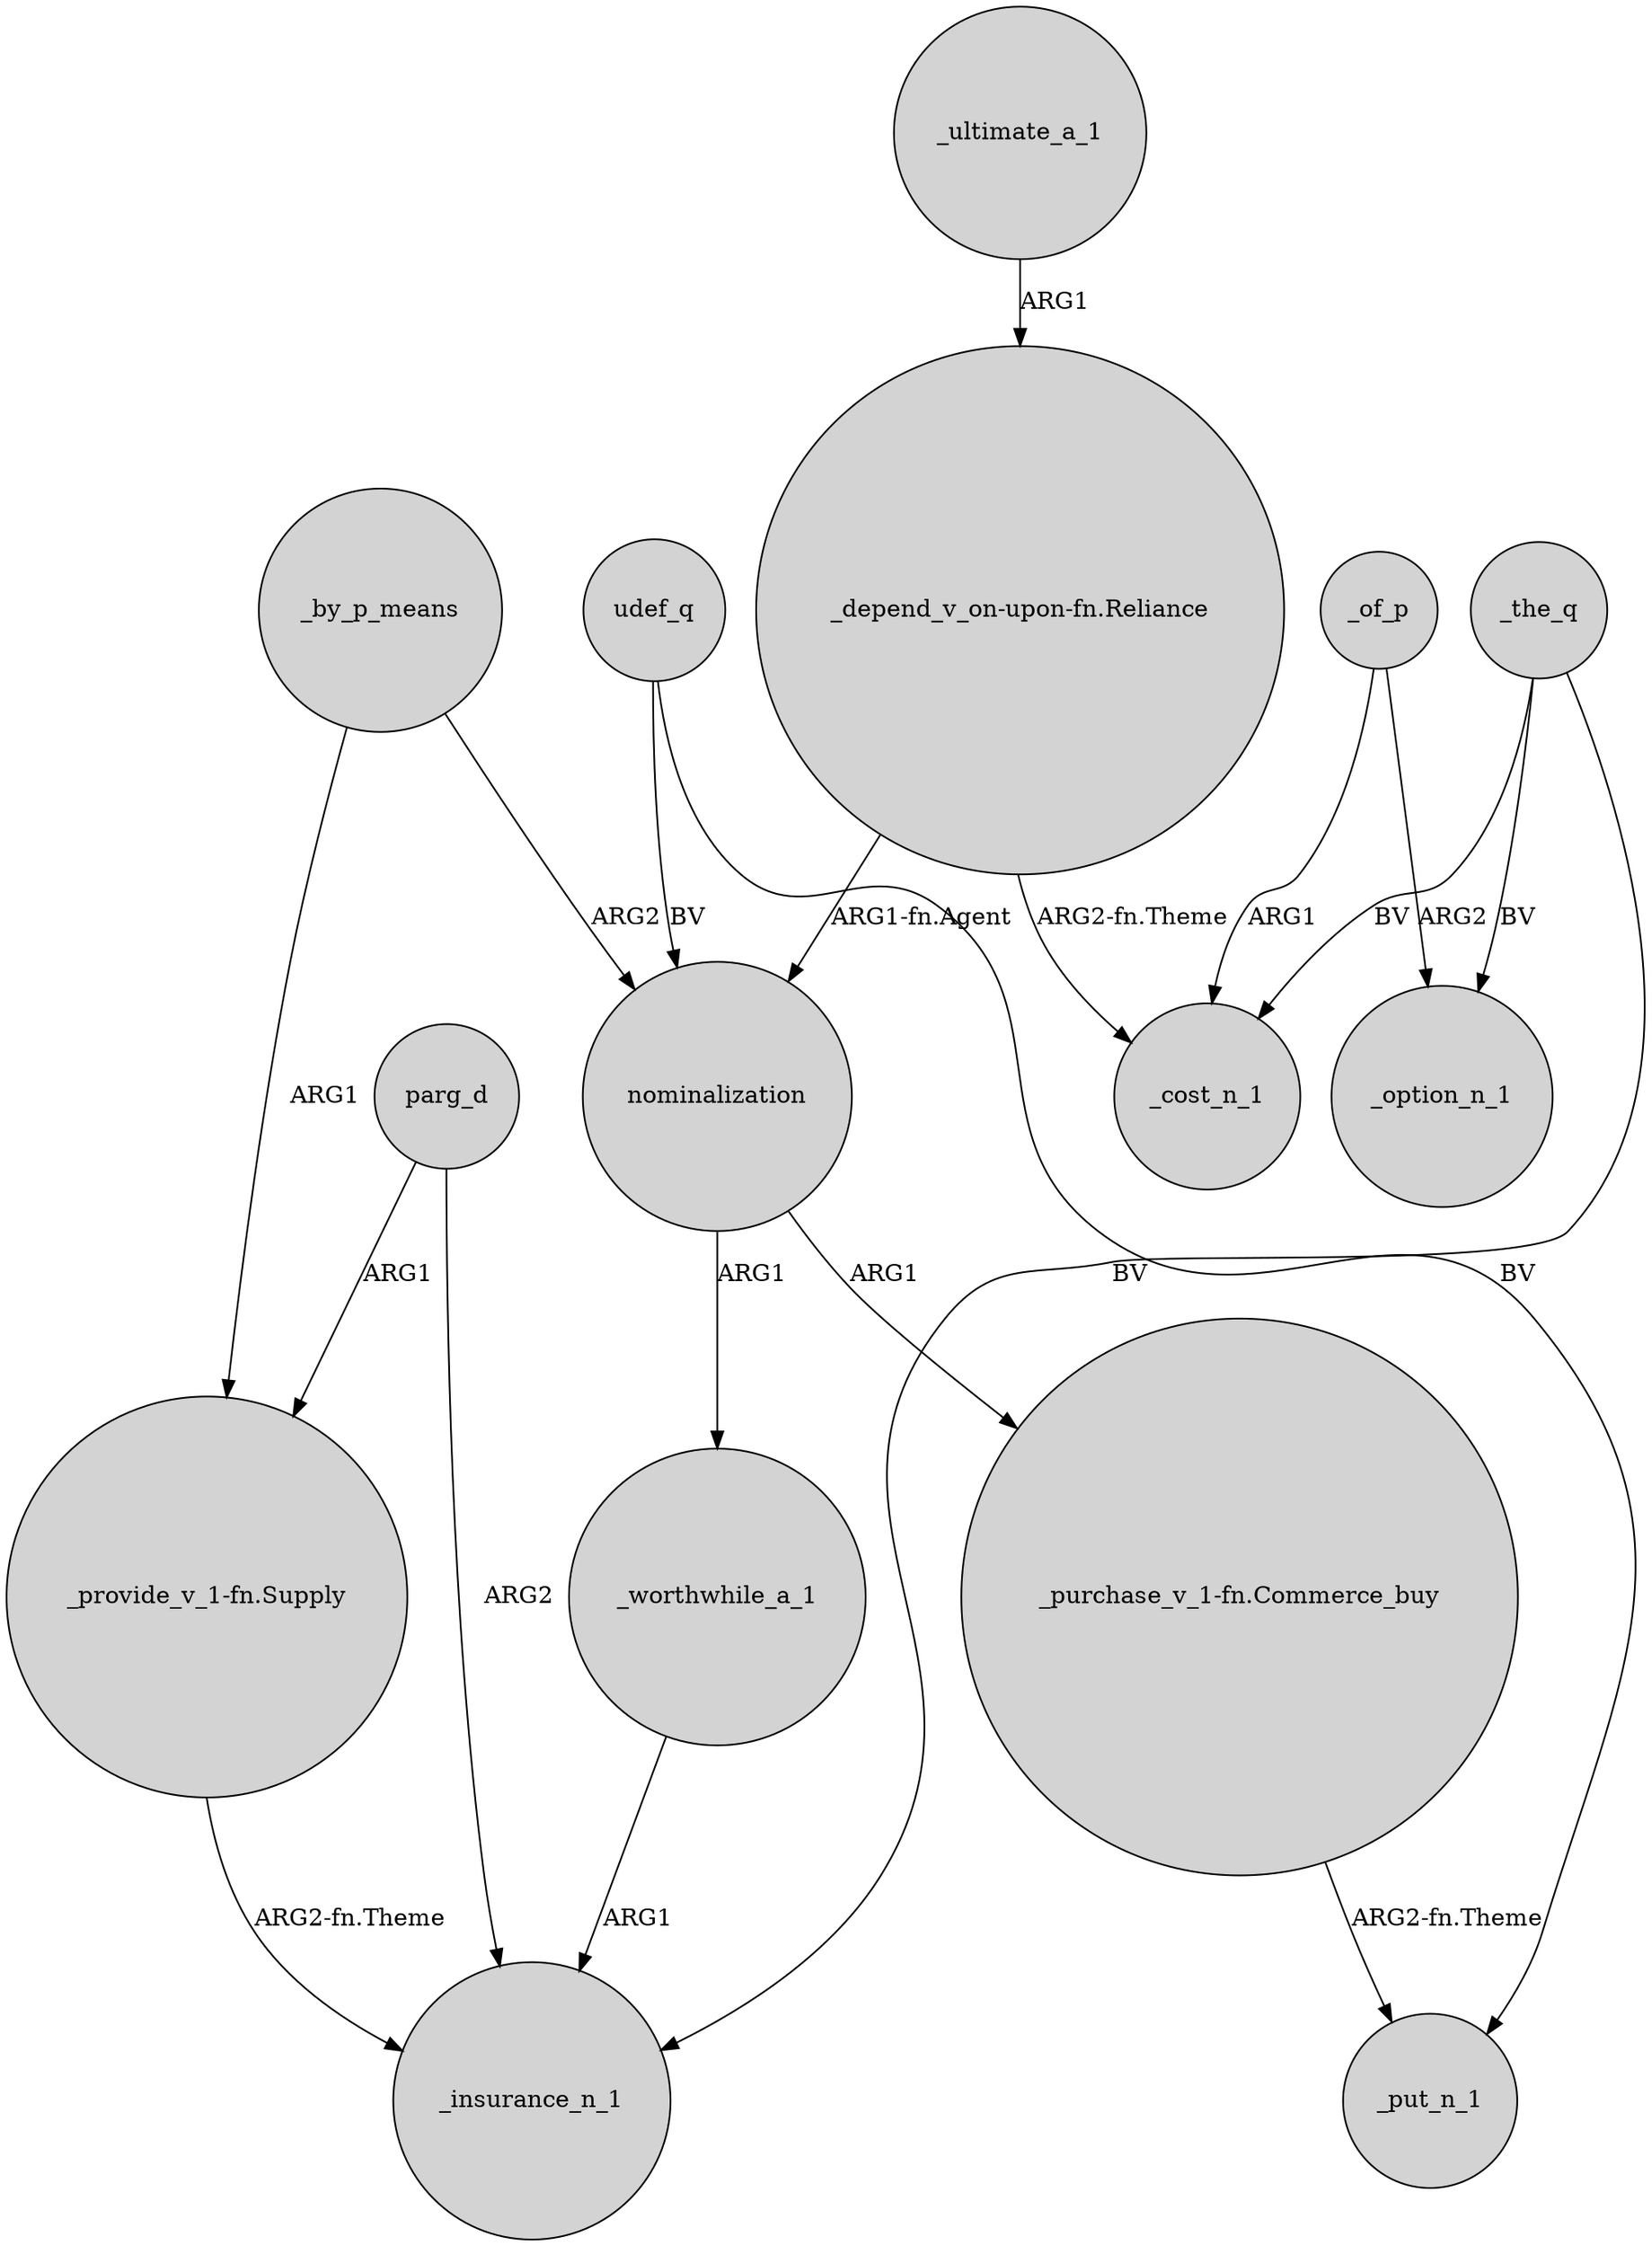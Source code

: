 digraph {
	node [shape=circle style=filled]
	_the_q -> _insurance_n_1 [label=BV]
	_by_p_means -> nominalization [label=ARG2]
	"_purchase_v_1-fn.Commerce_buy" -> _put_n_1 [label="ARG2-fn.Theme"]
	_the_q -> _option_n_1 [label=BV]
	"_depend_v_on-upon-fn.Reliance" -> _cost_n_1 [label="ARG2-fn.Theme"]
	_by_p_means -> "_provide_v_1-fn.Supply" [label=ARG1]
	"_provide_v_1-fn.Supply" -> _insurance_n_1 [label="ARG2-fn.Theme"]
	_the_q -> _cost_n_1 [label=BV]
	nominalization -> "_purchase_v_1-fn.Commerce_buy" [label=ARG1]
	_of_p -> _cost_n_1 [label=ARG1]
	_of_p -> _option_n_1 [label=ARG2]
	nominalization -> _worthwhile_a_1 [label=ARG1]
	udef_q -> nominalization [label=BV]
	_worthwhile_a_1 -> _insurance_n_1 [label=ARG1]
	parg_d -> "_provide_v_1-fn.Supply" [label=ARG1]
	parg_d -> _insurance_n_1 [label=ARG2]
	_ultimate_a_1 -> "_depend_v_on-upon-fn.Reliance" [label=ARG1]
	udef_q -> _put_n_1 [label=BV]
	"_depend_v_on-upon-fn.Reliance" -> nominalization [label="ARG1-fn.Agent"]
}
